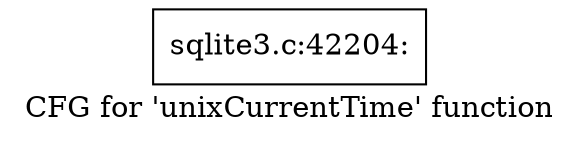 digraph "CFG for 'unixCurrentTime' function" {
	label="CFG for 'unixCurrentTime' function";

	Node0x55c0f69a6290 [shape=record,label="{sqlite3.c:42204:}"];
}
